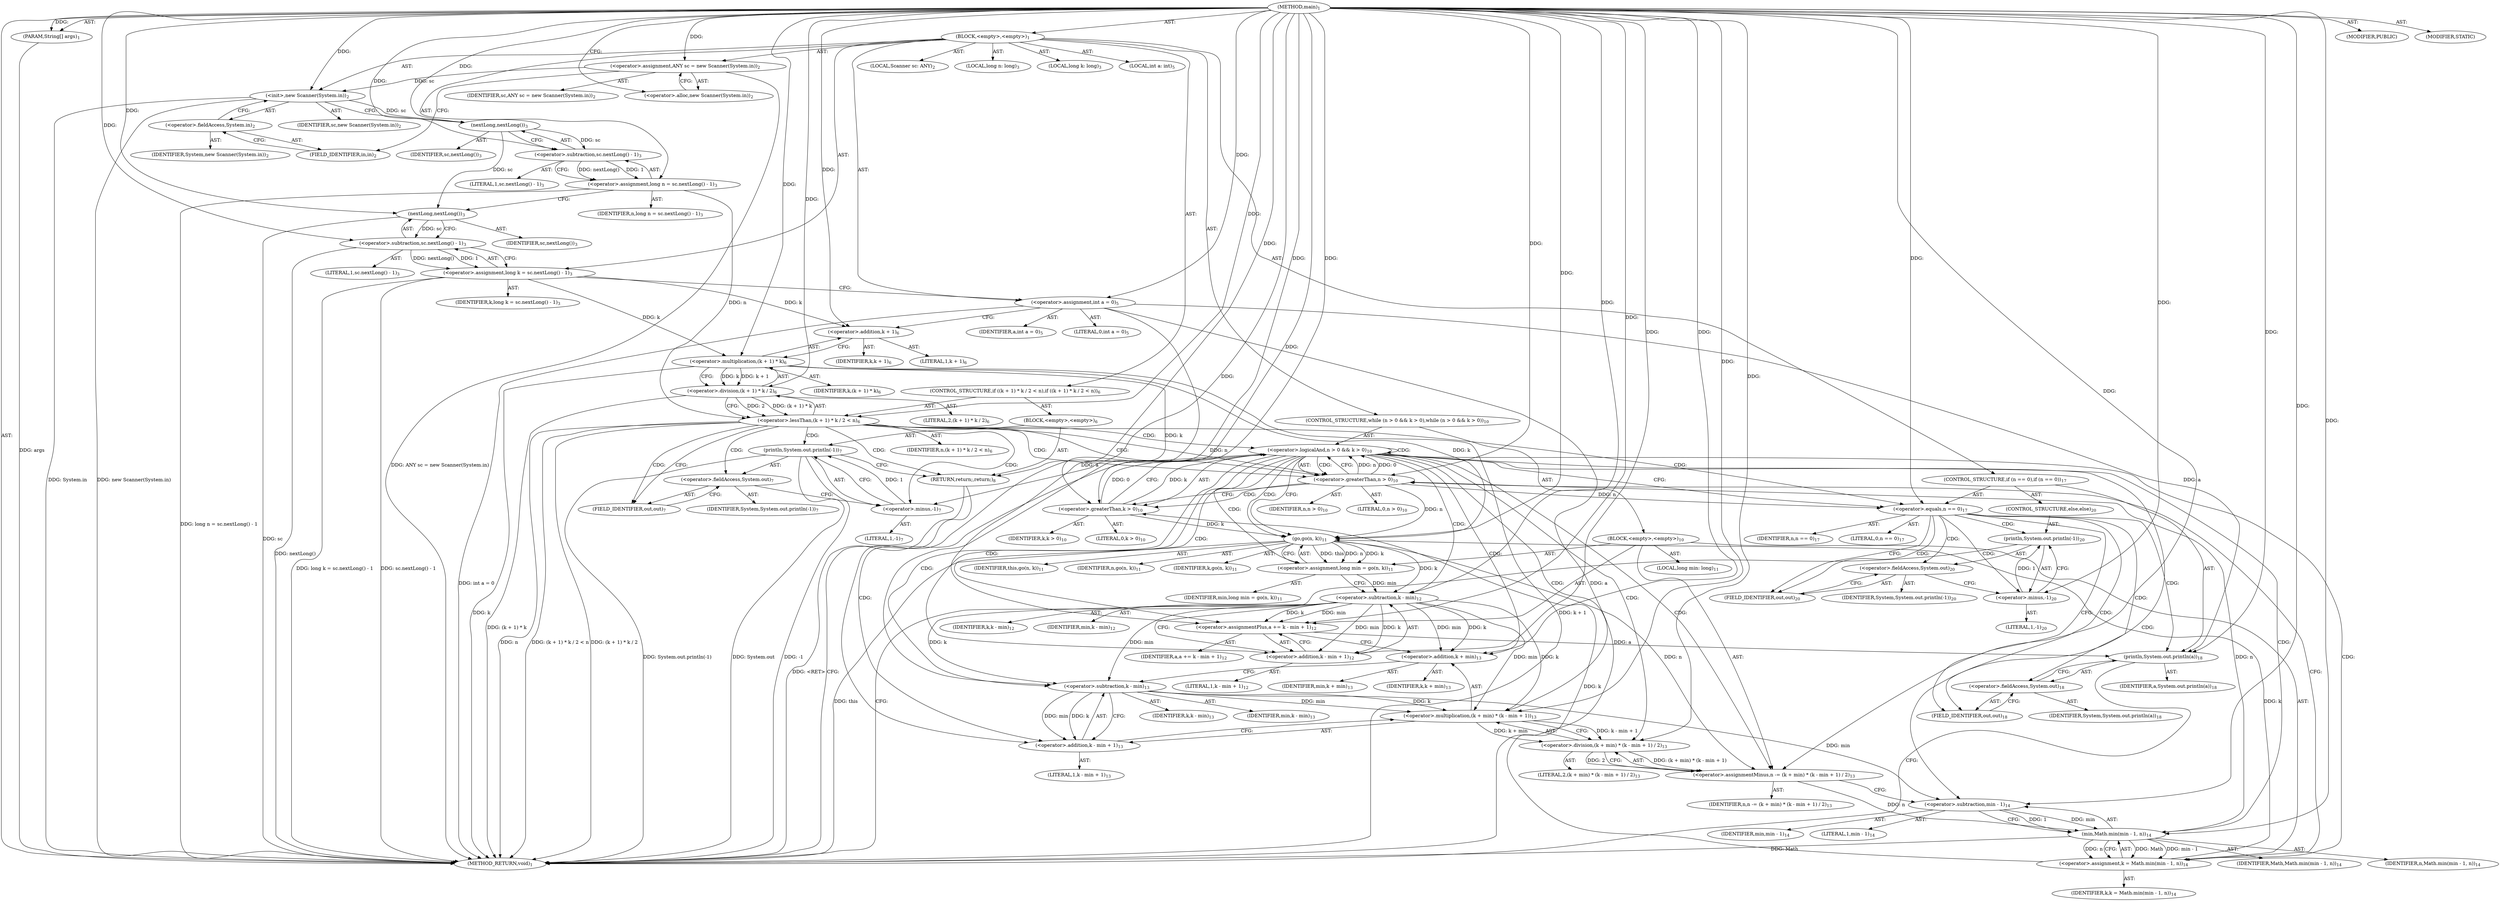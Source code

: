 digraph "main" {  
"19" [label = <(METHOD,main)<SUB>1</SUB>> ]
"20" [label = <(PARAM,String[] args)<SUB>1</SUB>> ]
"21" [label = <(BLOCK,&lt;empty&gt;,&lt;empty&gt;)<SUB>1</SUB>> ]
"4" [label = <(LOCAL,Scanner sc: ANY)<SUB>2</SUB>> ]
"22" [label = <(&lt;operator&gt;.assignment,ANY sc = new Scanner(System.in))<SUB>2</SUB>> ]
"23" [label = <(IDENTIFIER,sc,ANY sc = new Scanner(System.in))<SUB>2</SUB>> ]
"24" [label = <(&lt;operator&gt;.alloc,new Scanner(System.in))<SUB>2</SUB>> ]
"25" [label = <(&lt;init&gt;,new Scanner(System.in))<SUB>2</SUB>> ]
"3" [label = <(IDENTIFIER,sc,new Scanner(System.in))<SUB>2</SUB>> ]
"26" [label = <(&lt;operator&gt;.fieldAccess,System.in)<SUB>2</SUB>> ]
"27" [label = <(IDENTIFIER,System,new Scanner(System.in))<SUB>2</SUB>> ]
"28" [label = <(FIELD_IDENTIFIER,in,in)<SUB>2</SUB>> ]
"29" [label = <(LOCAL,long n: long)<SUB>3</SUB>> ]
"30" [label = <(LOCAL,long k: long)<SUB>3</SUB>> ]
"31" [label = <(&lt;operator&gt;.assignment,long n = sc.nextLong() - 1)<SUB>3</SUB>> ]
"32" [label = <(IDENTIFIER,n,long n = sc.nextLong() - 1)<SUB>3</SUB>> ]
"33" [label = <(&lt;operator&gt;.subtraction,sc.nextLong() - 1)<SUB>3</SUB>> ]
"34" [label = <(nextLong,nextLong())<SUB>3</SUB>> ]
"35" [label = <(IDENTIFIER,sc,nextLong())<SUB>3</SUB>> ]
"36" [label = <(LITERAL,1,sc.nextLong() - 1)<SUB>3</SUB>> ]
"37" [label = <(&lt;operator&gt;.assignment,long k = sc.nextLong() - 1)<SUB>3</SUB>> ]
"38" [label = <(IDENTIFIER,k,long k = sc.nextLong() - 1)<SUB>3</SUB>> ]
"39" [label = <(&lt;operator&gt;.subtraction,sc.nextLong() - 1)<SUB>3</SUB>> ]
"40" [label = <(nextLong,nextLong())<SUB>3</SUB>> ]
"41" [label = <(IDENTIFIER,sc,nextLong())<SUB>3</SUB>> ]
"42" [label = <(LITERAL,1,sc.nextLong() - 1)<SUB>3</SUB>> ]
"43" [label = <(LOCAL,int a: int)<SUB>5</SUB>> ]
"44" [label = <(&lt;operator&gt;.assignment,int a = 0)<SUB>5</SUB>> ]
"45" [label = <(IDENTIFIER,a,int a = 0)<SUB>5</SUB>> ]
"46" [label = <(LITERAL,0,int a = 0)<SUB>5</SUB>> ]
"47" [label = <(CONTROL_STRUCTURE,if ((k + 1) * k / 2 &lt; n),if ((k + 1) * k / 2 &lt; n))<SUB>6</SUB>> ]
"48" [label = <(&lt;operator&gt;.lessThan,(k + 1) * k / 2 &lt; n)<SUB>6</SUB>> ]
"49" [label = <(&lt;operator&gt;.division,(k + 1) * k / 2)<SUB>6</SUB>> ]
"50" [label = <(&lt;operator&gt;.multiplication,(k + 1) * k)<SUB>6</SUB>> ]
"51" [label = <(&lt;operator&gt;.addition,k + 1)<SUB>6</SUB>> ]
"52" [label = <(IDENTIFIER,k,k + 1)<SUB>6</SUB>> ]
"53" [label = <(LITERAL,1,k + 1)<SUB>6</SUB>> ]
"54" [label = <(IDENTIFIER,k,(k + 1) * k)<SUB>6</SUB>> ]
"55" [label = <(LITERAL,2,(k + 1) * k / 2)<SUB>6</SUB>> ]
"56" [label = <(IDENTIFIER,n,(k + 1) * k / 2 &lt; n)<SUB>6</SUB>> ]
"57" [label = <(BLOCK,&lt;empty&gt;,&lt;empty&gt;)<SUB>6</SUB>> ]
"58" [label = <(println,System.out.println(-1))<SUB>7</SUB>> ]
"59" [label = <(&lt;operator&gt;.fieldAccess,System.out)<SUB>7</SUB>> ]
"60" [label = <(IDENTIFIER,System,System.out.println(-1))<SUB>7</SUB>> ]
"61" [label = <(FIELD_IDENTIFIER,out,out)<SUB>7</SUB>> ]
"62" [label = <(&lt;operator&gt;.minus,-1)<SUB>7</SUB>> ]
"63" [label = <(LITERAL,1,-1)<SUB>7</SUB>> ]
"64" [label = <(RETURN,return;,return;)<SUB>8</SUB>> ]
"65" [label = <(CONTROL_STRUCTURE,while (n &gt; 0 &amp;&amp; k &gt; 0),while (n &gt; 0 &amp;&amp; k &gt; 0))<SUB>10</SUB>> ]
"66" [label = <(&lt;operator&gt;.logicalAnd,n &gt; 0 &amp;&amp; k &gt; 0)<SUB>10</SUB>> ]
"67" [label = <(&lt;operator&gt;.greaterThan,n &gt; 0)<SUB>10</SUB>> ]
"68" [label = <(IDENTIFIER,n,n &gt; 0)<SUB>10</SUB>> ]
"69" [label = <(LITERAL,0,n &gt; 0)<SUB>10</SUB>> ]
"70" [label = <(&lt;operator&gt;.greaterThan,k &gt; 0)<SUB>10</SUB>> ]
"71" [label = <(IDENTIFIER,k,k &gt; 0)<SUB>10</SUB>> ]
"72" [label = <(LITERAL,0,k &gt; 0)<SUB>10</SUB>> ]
"73" [label = <(BLOCK,&lt;empty&gt;,&lt;empty&gt;)<SUB>10</SUB>> ]
"74" [label = <(LOCAL,long min: long)<SUB>11</SUB>> ]
"75" [label = <(&lt;operator&gt;.assignment,long min = go(n, k))<SUB>11</SUB>> ]
"76" [label = <(IDENTIFIER,min,long min = go(n, k))<SUB>11</SUB>> ]
"77" [label = <(go,go(n, k))<SUB>11</SUB>> ]
"78" [label = <(IDENTIFIER,this,go(n, k))<SUB>11</SUB>> ]
"79" [label = <(IDENTIFIER,n,go(n, k))<SUB>11</SUB>> ]
"80" [label = <(IDENTIFIER,k,go(n, k))<SUB>11</SUB>> ]
"81" [label = <(&lt;operator&gt;.assignmentPlus,a += k - min + 1)<SUB>12</SUB>> ]
"82" [label = <(IDENTIFIER,a,a += k - min + 1)<SUB>12</SUB>> ]
"83" [label = <(&lt;operator&gt;.addition,k - min + 1)<SUB>12</SUB>> ]
"84" [label = <(&lt;operator&gt;.subtraction,k - min)<SUB>12</SUB>> ]
"85" [label = <(IDENTIFIER,k,k - min)<SUB>12</SUB>> ]
"86" [label = <(IDENTIFIER,min,k - min)<SUB>12</SUB>> ]
"87" [label = <(LITERAL,1,k - min + 1)<SUB>12</SUB>> ]
"88" [label = <(&lt;operator&gt;.assignmentMinus,n -= (k + min) * (k - min + 1) / 2)<SUB>13</SUB>> ]
"89" [label = <(IDENTIFIER,n,n -= (k + min) * (k - min + 1) / 2)<SUB>13</SUB>> ]
"90" [label = <(&lt;operator&gt;.division,(k + min) * (k - min + 1) / 2)<SUB>13</SUB>> ]
"91" [label = <(&lt;operator&gt;.multiplication,(k + min) * (k - min + 1))<SUB>13</SUB>> ]
"92" [label = <(&lt;operator&gt;.addition,k + min)<SUB>13</SUB>> ]
"93" [label = <(IDENTIFIER,k,k + min)<SUB>13</SUB>> ]
"94" [label = <(IDENTIFIER,min,k + min)<SUB>13</SUB>> ]
"95" [label = <(&lt;operator&gt;.addition,k - min + 1)<SUB>13</SUB>> ]
"96" [label = <(&lt;operator&gt;.subtraction,k - min)<SUB>13</SUB>> ]
"97" [label = <(IDENTIFIER,k,k - min)<SUB>13</SUB>> ]
"98" [label = <(IDENTIFIER,min,k - min)<SUB>13</SUB>> ]
"99" [label = <(LITERAL,1,k - min + 1)<SUB>13</SUB>> ]
"100" [label = <(LITERAL,2,(k + min) * (k - min + 1) / 2)<SUB>13</SUB>> ]
"101" [label = <(&lt;operator&gt;.assignment,k = Math.min(min - 1, n))<SUB>14</SUB>> ]
"102" [label = <(IDENTIFIER,k,k = Math.min(min - 1, n))<SUB>14</SUB>> ]
"103" [label = <(min,Math.min(min - 1, n))<SUB>14</SUB>> ]
"104" [label = <(IDENTIFIER,Math,Math.min(min - 1, n))<SUB>14</SUB>> ]
"105" [label = <(&lt;operator&gt;.subtraction,min - 1)<SUB>14</SUB>> ]
"106" [label = <(IDENTIFIER,min,min - 1)<SUB>14</SUB>> ]
"107" [label = <(LITERAL,1,min - 1)<SUB>14</SUB>> ]
"108" [label = <(IDENTIFIER,n,Math.min(min - 1, n))<SUB>14</SUB>> ]
"109" [label = <(CONTROL_STRUCTURE,if (n == 0),if (n == 0))<SUB>17</SUB>> ]
"110" [label = <(&lt;operator&gt;.equals,n == 0)<SUB>17</SUB>> ]
"111" [label = <(IDENTIFIER,n,n == 0)<SUB>17</SUB>> ]
"112" [label = <(LITERAL,0,n == 0)<SUB>17</SUB>> ]
"113" [label = <(println,System.out.println(a))<SUB>18</SUB>> ]
"114" [label = <(&lt;operator&gt;.fieldAccess,System.out)<SUB>18</SUB>> ]
"115" [label = <(IDENTIFIER,System,System.out.println(a))<SUB>18</SUB>> ]
"116" [label = <(FIELD_IDENTIFIER,out,out)<SUB>18</SUB>> ]
"117" [label = <(IDENTIFIER,a,System.out.println(a))<SUB>18</SUB>> ]
"118" [label = <(CONTROL_STRUCTURE,else,else)<SUB>20</SUB>> ]
"119" [label = <(println,System.out.println(-1))<SUB>20</SUB>> ]
"120" [label = <(&lt;operator&gt;.fieldAccess,System.out)<SUB>20</SUB>> ]
"121" [label = <(IDENTIFIER,System,System.out.println(-1))<SUB>20</SUB>> ]
"122" [label = <(FIELD_IDENTIFIER,out,out)<SUB>20</SUB>> ]
"123" [label = <(&lt;operator&gt;.minus,-1)<SUB>20</SUB>> ]
"124" [label = <(LITERAL,1,-1)<SUB>20</SUB>> ]
"125" [label = <(MODIFIER,PUBLIC)> ]
"126" [label = <(MODIFIER,STATIC)> ]
"127" [label = <(METHOD_RETURN,void)<SUB>1</SUB>> ]
  "19" -> "20"  [ label = "AST: "] 
  "19" -> "21"  [ label = "AST: "] 
  "19" -> "125"  [ label = "AST: "] 
  "19" -> "126"  [ label = "AST: "] 
  "19" -> "127"  [ label = "AST: "] 
  "21" -> "4"  [ label = "AST: "] 
  "21" -> "22"  [ label = "AST: "] 
  "21" -> "25"  [ label = "AST: "] 
  "21" -> "29"  [ label = "AST: "] 
  "21" -> "30"  [ label = "AST: "] 
  "21" -> "31"  [ label = "AST: "] 
  "21" -> "37"  [ label = "AST: "] 
  "21" -> "43"  [ label = "AST: "] 
  "21" -> "44"  [ label = "AST: "] 
  "21" -> "47"  [ label = "AST: "] 
  "21" -> "65"  [ label = "AST: "] 
  "21" -> "109"  [ label = "AST: "] 
  "22" -> "23"  [ label = "AST: "] 
  "22" -> "24"  [ label = "AST: "] 
  "25" -> "3"  [ label = "AST: "] 
  "25" -> "26"  [ label = "AST: "] 
  "26" -> "27"  [ label = "AST: "] 
  "26" -> "28"  [ label = "AST: "] 
  "31" -> "32"  [ label = "AST: "] 
  "31" -> "33"  [ label = "AST: "] 
  "33" -> "34"  [ label = "AST: "] 
  "33" -> "36"  [ label = "AST: "] 
  "34" -> "35"  [ label = "AST: "] 
  "37" -> "38"  [ label = "AST: "] 
  "37" -> "39"  [ label = "AST: "] 
  "39" -> "40"  [ label = "AST: "] 
  "39" -> "42"  [ label = "AST: "] 
  "40" -> "41"  [ label = "AST: "] 
  "44" -> "45"  [ label = "AST: "] 
  "44" -> "46"  [ label = "AST: "] 
  "47" -> "48"  [ label = "AST: "] 
  "47" -> "57"  [ label = "AST: "] 
  "48" -> "49"  [ label = "AST: "] 
  "48" -> "56"  [ label = "AST: "] 
  "49" -> "50"  [ label = "AST: "] 
  "49" -> "55"  [ label = "AST: "] 
  "50" -> "51"  [ label = "AST: "] 
  "50" -> "54"  [ label = "AST: "] 
  "51" -> "52"  [ label = "AST: "] 
  "51" -> "53"  [ label = "AST: "] 
  "57" -> "58"  [ label = "AST: "] 
  "57" -> "64"  [ label = "AST: "] 
  "58" -> "59"  [ label = "AST: "] 
  "58" -> "62"  [ label = "AST: "] 
  "59" -> "60"  [ label = "AST: "] 
  "59" -> "61"  [ label = "AST: "] 
  "62" -> "63"  [ label = "AST: "] 
  "65" -> "66"  [ label = "AST: "] 
  "65" -> "73"  [ label = "AST: "] 
  "66" -> "67"  [ label = "AST: "] 
  "66" -> "70"  [ label = "AST: "] 
  "67" -> "68"  [ label = "AST: "] 
  "67" -> "69"  [ label = "AST: "] 
  "70" -> "71"  [ label = "AST: "] 
  "70" -> "72"  [ label = "AST: "] 
  "73" -> "74"  [ label = "AST: "] 
  "73" -> "75"  [ label = "AST: "] 
  "73" -> "81"  [ label = "AST: "] 
  "73" -> "88"  [ label = "AST: "] 
  "73" -> "101"  [ label = "AST: "] 
  "75" -> "76"  [ label = "AST: "] 
  "75" -> "77"  [ label = "AST: "] 
  "77" -> "78"  [ label = "AST: "] 
  "77" -> "79"  [ label = "AST: "] 
  "77" -> "80"  [ label = "AST: "] 
  "81" -> "82"  [ label = "AST: "] 
  "81" -> "83"  [ label = "AST: "] 
  "83" -> "84"  [ label = "AST: "] 
  "83" -> "87"  [ label = "AST: "] 
  "84" -> "85"  [ label = "AST: "] 
  "84" -> "86"  [ label = "AST: "] 
  "88" -> "89"  [ label = "AST: "] 
  "88" -> "90"  [ label = "AST: "] 
  "90" -> "91"  [ label = "AST: "] 
  "90" -> "100"  [ label = "AST: "] 
  "91" -> "92"  [ label = "AST: "] 
  "91" -> "95"  [ label = "AST: "] 
  "92" -> "93"  [ label = "AST: "] 
  "92" -> "94"  [ label = "AST: "] 
  "95" -> "96"  [ label = "AST: "] 
  "95" -> "99"  [ label = "AST: "] 
  "96" -> "97"  [ label = "AST: "] 
  "96" -> "98"  [ label = "AST: "] 
  "101" -> "102"  [ label = "AST: "] 
  "101" -> "103"  [ label = "AST: "] 
  "103" -> "104"  [ label = "AST: "] 
  "103" -> "105"  [ label = "AST: "] 
  "103" -> "108"  [ label = "AST: "] 
  "105" -> "106"  [ label = "AST: "] 
  "105" -> "107"  [ label = "AST: "] 
  "109" -> "110"  [ label = "AST: "] 
  "109" -> "113"  [ label = "AST: "] 
  "109" -> "118"  [ label = "AST: "] 
  "110" -> "111"  [ label = "AST: "] 
  "110" -> "112"  [ label = "AST: "] 
  "113" -> "114"  [ label = "AST: "] 
  "113" -> "117"  [ label = "AST: "] 
  "114" -> "115"  [ label = "AST: "] 
  "114" -> "116"  [ label = "AST: "] 
  "118" -> "119"  [ label = "AST: "] 
  "119" -> "120"  [ label = "AST: "] 
  "119" -> "123"  [ label = "AST: "] 
  "120" -> "121"  [ label = "AST: "] 
  "120" -> "122"  [ label = "AST: "] 
  "123" -> "124"  [ label = "AST: "] 
  "22" -> "28"  [ label = "CFG: "] 
  "25" -> "34"  [ label = "CFG: "] 
  "31" -> "40"  [ label = "CFG: "] 
  "37" -> "44"  [ label = "CFG: "] 
  "44" -> "51"  [ label = "CFG: "] 
  "24" -> "22"  [ label = "CFG: "] 
  "26" -> "25"  [ label = "CFG: "] 
  "33" -> "31"  [ label = "CFG: "] 
  "39" -> "37"  [ label = "CFG: "] 
  "48" -> "61"  [ label = "CFG: "] 
  "48" -> "67"  [ label = "CFG: "] 
  "66" -> "77"  [ label = "CFG: "] 
  "66" -> "110"  [ label = "CFG: "] 
  "110" -> "116"  [ label = "CFG: "] 
  "110" -> "122"  [ label = "CFG: "] 
  "113" -> "127"  [ label = "CFG: "] 
  "28" -> "26"  [ label = "CFG: "] 
  "34" -> "33"  [ label = "CFG: "] 
  "40" -> "39"  [ label = "CFG: "] 
  "49" -> "48"  [ label = "CFG: "] 
  "58" -> "64"  [ label = "CFG: "] 
  "64" -> "127"  [ label = "CFG: "] 
  "67" -> "66"  [ label = "CFG: "] 
  "67" -> "70"  [ label = "CFG: "] 
  "70" -> "66"  [ label = "CFG: "] 
  "75" -> "84"  [ label = "CFG: "] 
  "81" -> "92"  [ label = "CFG: "] 
  "88" -> "105"  [ label = "CFG: "] 
  "101" -> "67"  [ label = "CFG: "] 
  "114" -> "113"  [ label = "CFG: "] 
  "119" -> "127"  [ label = "CFG: "] 
  "50" -> "49"  [ label = "CFG: "] 
  "59" -> "62"  [ label = "CFG: "] 
  "62" -> "58"  [ label = "CFG: "] 
  "77" -> "75"  [ label = "CFG: "] 
  "83" -> "81"  [ label = "CFG: "] 
  "90" -> "88"  [ label = "CFG: "] 
  "103" -> "101"  [ label = "CFG: "] 
  "116" -> "114"  [ label = "CFG: "] 
  "120" -> "123"  [ label = "CFG: "] 
  "123" -> "119"  [ label = "CFG: "] 
  "51" -> "50"  [ label = "CFG: "] 
  "61" -> "59"  [ label = "CFG: "] 
  "84" -> "83"  [ label = "CFG: "] 
  "91" -> "90"  [ label = "CFG: "] 
  "105" -> "103"  [ label = "CFG: "] 
  "122" -> "120"  [ label = "CFG: "] 
  "92" -> "96"  [ label = "CFG: "] 
  "95" -> "91"  [ label = "CFG: "] 
  "96" -> "95"  [ label = "CFG: "] 
  "19" -> "24"  [ label = "CFG: "] 
  "64" -> "127"  [ label = "DDG: &lt;RET&gt;"] 
  "20" -> "127"  [ label = "DDG: args"] 
  "22" -> "127"  [ label = "DDG: ANY sc = new Scanner(System.in)"] 
  "25" -> "127"  [ label = "DDG: System.in"] 
  "25" -> "127"  [ label = "DDG: new Scanner(System.in)"] 
  "31" -> "127"  [ label = "DDG: long n = sc.nextLong() - 1"] 
  "40" -> "127"  [ label = "DDG: sc"] 
  "39" -> "127"  [ label = "DDG: nextLong()"] 
  "37" -> "127"  [ label = "DDG: sc.nextLong() - 1"] 
  "37" -> "127"  [ label = "DDG: long k = sc.nextLong() - 1"] 
  "44" -> "127"  [ label = "DDG: a"] 
  "44" -> "127"  [ label = "DDG: int a = 0"] 
  "50" -> "127"  [ label = "DDG: k + 1"] 
  "50" -> "127"  [ label = "DDG: k"] 
  "49" -> "127"  [ label = "DDG: (k + 1) * k"] 
  "48" -> "127"  [ label = "DDG: (k + 1) * k / 2"] 
  "48" -> "127"  [ label = "DDG: n"] 
  "48" -> "127"  [ label = "DDG: (k + 1) * k / 2 &lt; n"] 
  "58" -> "127"  [ label = "DDG: System.out"] 
  "58" -> "127"  [ label = "DDG: -1"] 
  "58" -> "127"  [ label = "DDG: System.out.println(-1)"] 
  "77" -> "127"  [ label = "DDG: this"] 
  "103" -> "127"  [ label = "DDG: Math"] 
  "19" -> "20"  [ label = "DDG: "] 
  "19" -> "22"  [ label = "DDG: "] 
  "33" -> "31"  [ label = "DDG: nextLong()"] 
  "33" -> "31"  [ label = "DDG: 1"] 
  "39" -> "37"  [ label = "DDG: nextLong()"] 
  "39" -> "37"  [ label = "DDG: 1"] 
  "19" -> "44"  [ label = "DDG: "] 
  "22" -> "25"  [ label = "DDG: sc"] 
  "19" -> "25"  [ label = "DDG: "] 
  "34" -> "33"  [ label = "DDG: sc"] 
  "19" -> "33"  [ label = "DDG: "] 
  "40" -> "39"  [ label = "DDG: sc"] 
  "19" -> "39"  [ label = "DDG: "] 
  "49" -> "48"  [ label = "DDG: (k + 1) * k"] 
  "49" -> "48"  [ label = "DDG: 2"] 
  "31" -> "48"  [ label = "DDG: n"] 
  "19" -> "48"  [ label = "DDG: "] 
  "19" -> "64"  [ label = "DDG: "] 
  "67" -> "66"  [ label = "DDG: n"] 
  "67" -> "66"  [ label = "DDG: 0"] 
  "70" -> "66"  [ label = "DDG: k"] 
  "70" -> "66"  [ label = "DDG: 0"] 
  "77" -> "75"  [ label = "DDG: this"] 
  "77" -> "75"  [ label = "DDG: n"] 
  "77" -> "75"  [ label = "DDG: k"] 
  "84" -> "81"  [ label = "DDG: k"] 
  "84" -> "81"  [ label = "DDG: min"] 
  "19" -> "81"  [ label = "DDG: "] 
  "90" -> "88"  [ label = "DDG: (k + min) * (k - min + 1)"] 
  "90" -> "88"  [ label = "DDG: 2"] 
  "103" -> "101"  [ label = "DDG: Math"] 
  "103" -> "101"  [ label = "DDG: min - 1"] 
  "103" -> "101"  [ label = "DDG: n"] 
  "67" -> "110"  [ label = "DDG: n"] 
  "19" -> "110"  [ label = "DDG: "] 
  "44" -> "113"  [ label = "DDG: a"] 
  "81" -> "113"  [ label = "DDG: a"] 
  "19" -> "113"  [ label = "DDG: "] 
  "25" -> "34"  [ label = "DDG: sc"] 
  "19" -> "34"  [ label = "DDG: "] 
  "34" -> "40"  [ label = "DDG: sc"] 
  "19" -> "40"  [ label = "DDG: "] 
  "50" -> "49"  [ label = "DDG: k + 1"] 
  "50" -> "49"  [ label = "DDG: k"] 
  "19" -> "49"  [ label = "DDG: "] 
  "62" -> "58"  [ label = "DDG: 1"] 
  "48" -> "67"  [ label = "DDG: n"] 
  "103" -> "67"  [ label = "DDG: n"] 
  "19" -> "67"  [ label = "DDG: "] 
  "50" -> "70"  [ label = "DDG: k"] 
  "101" -> "70"  [ label = "DDG: k"] 
  "19" -> "70"  [ label = "DDG: "] 
  "44" -> "81"  [ label = "DDG: a"] 
  "77" -> "88"  [ label = "DDG: n"] 
  "19" -> "88"  [ label = "DDG: "] 
  "123" -> "119"  [ label = "DDG: 1"] 
  "37" -> "50"  [ label = "DDG: k"] 
  "19" -> "50"  [ label = "DDG: "] 
  "19" -> "62"  [ label = "DDG: "] 
  "19" -> "77"  [ label = "DDG: "] 
  "67" -> "77"  [ label = "DDG: n"] 
  "50" -> "77"  [ label = "DDG: k"] 
  "70" -> "77"  [ label = "DDG: k"] 
  "101" -> "77"  [ label = "DDG: k"] 
  "84" -> "83"  [ label = "DDG: k"] 
  "84" -> "83"  [ label = "DDG: min"] 
  "19" -> "83"  [ label = "DDG: "] 
  "91" -> "90"  [ label = "DDG: k + min"] 
  "91" -> "90"  [ label = "DDG: k - min + 1"] 
  "19" -> "90"  [ label = "DDG: "] 
  "19" -> "103"  [ label = "DDG: "] 
  "105" -> "103"  [ label = "DDG: min"] 
  "105" -> "103"  [ label = "DDG: 1"] 
  "88" -> "103"  [ label = "DDG: n"] 
  "19" -> "123"  [ label = "DDG: "] 
  "37" -> "51"  [ label = "DDG: k"] 
  "19" -> "51"  [ label = "DDG: "] 
  "77" -> "84"  [ label = "DDG: k"] 
  "19" -> "84"  [ label = "DDG: "] 
  "75" -> "84"  [ label = "DDG: min"] 
  "84" -> "91"  [ label = "DDG: k"] 
  "19" -> "91"  [ label = "DDG: "] 
  "84" -> "91"  [ label = "DDG: min"] 
  "96" -> "91"  [ label = "DDG: k"] 
  "96" -> "91"  [ label = "DDG: min"] 
  "96" -> "105"  [ label = "DDG: min"] 
  "19" -> "105"  [ label = "DDG: "] 
  "84" -> "92"  [ label = "DDG: k"] 
  "19" -> "92"  [ label = "DDG: "] 
  "84" -> "92"  [ label = "DDG: min"] 
  "96" -> "95"  [ label = "DDG: k"] 
  "96" -> "95"  [ label = "DDG: min"] 
  "19" -> "95"  [ label = "DDG: "] 
  "19" -> "96"  [ label = "DDG: "] 
  "84" -> "96"  [ label = "DDG: k"] 
  "84" -> "96"  [ label = "DDG: min"] 
  "48" -> "64"  [ label = "CDG: "] 
  "48" -> "66"  [ label = "CDG: "] 
  "48" -> "67"  [ label = "CDG: "] 
  "48" -> "59"  [ label = "CDG: "] 
  "48" -> "58"  [ label = "CDG: "] 
  "48" -> "61"  [ label = "CDG: "] 
  "48" -> "110"  [ label = "CDG: "] 
  "48" -> "62"  [ label = "CDG: "] 
  "66" -> "96"  [ label = "CDG: "] 
  "66" -> "77"  [ label = "CDG: "] 
  "66" -> "66"  [ label = "CDG: "] 
  "66" -> "75"  [ label = "CDG: "] 
  "66" -> "81"  [ label = "CDG: "] 
  "66" -> "84"  [ label = "CDG: "] 
  "66" -> "103"  [ label = "CDG: "] 
  "66" -> "67"  [ label = "CDG: "] 
  "66" -> "95"  [ label = "CDG: "] 
  "66" -> "92"  [ label = "CDG: "] 
  "66" -> "91"  [ label = "CDG: "] 
  "66" -> "101"  [ label = "CDG: "] 
  "66" -> "90"  [ label = "CDG: "] 
  "66" -> "83"  [ label = "CDG: "] 
  "66" -> "105"  [ label = "CDG: "] 
  "66" -> "88"  [ label = "CDG: "] 
  "110" -> "120"  [ label = "CDG: "] 
  "110" -> "113"  [ label = "CDG: "] 
  "110" -> "116"  [ label = "CDG: "] 
  "110" -> "122"  [ label = "CDG: "] 
  "110" -> "114"  [ label = "CDG: "] 
  "110" -> "119"  [ label = "CDG: "] 
  "110" -> "123"  [ label = "CDG: "] 
  "67" -> "70"  [ label = "CDG: "] 
}
